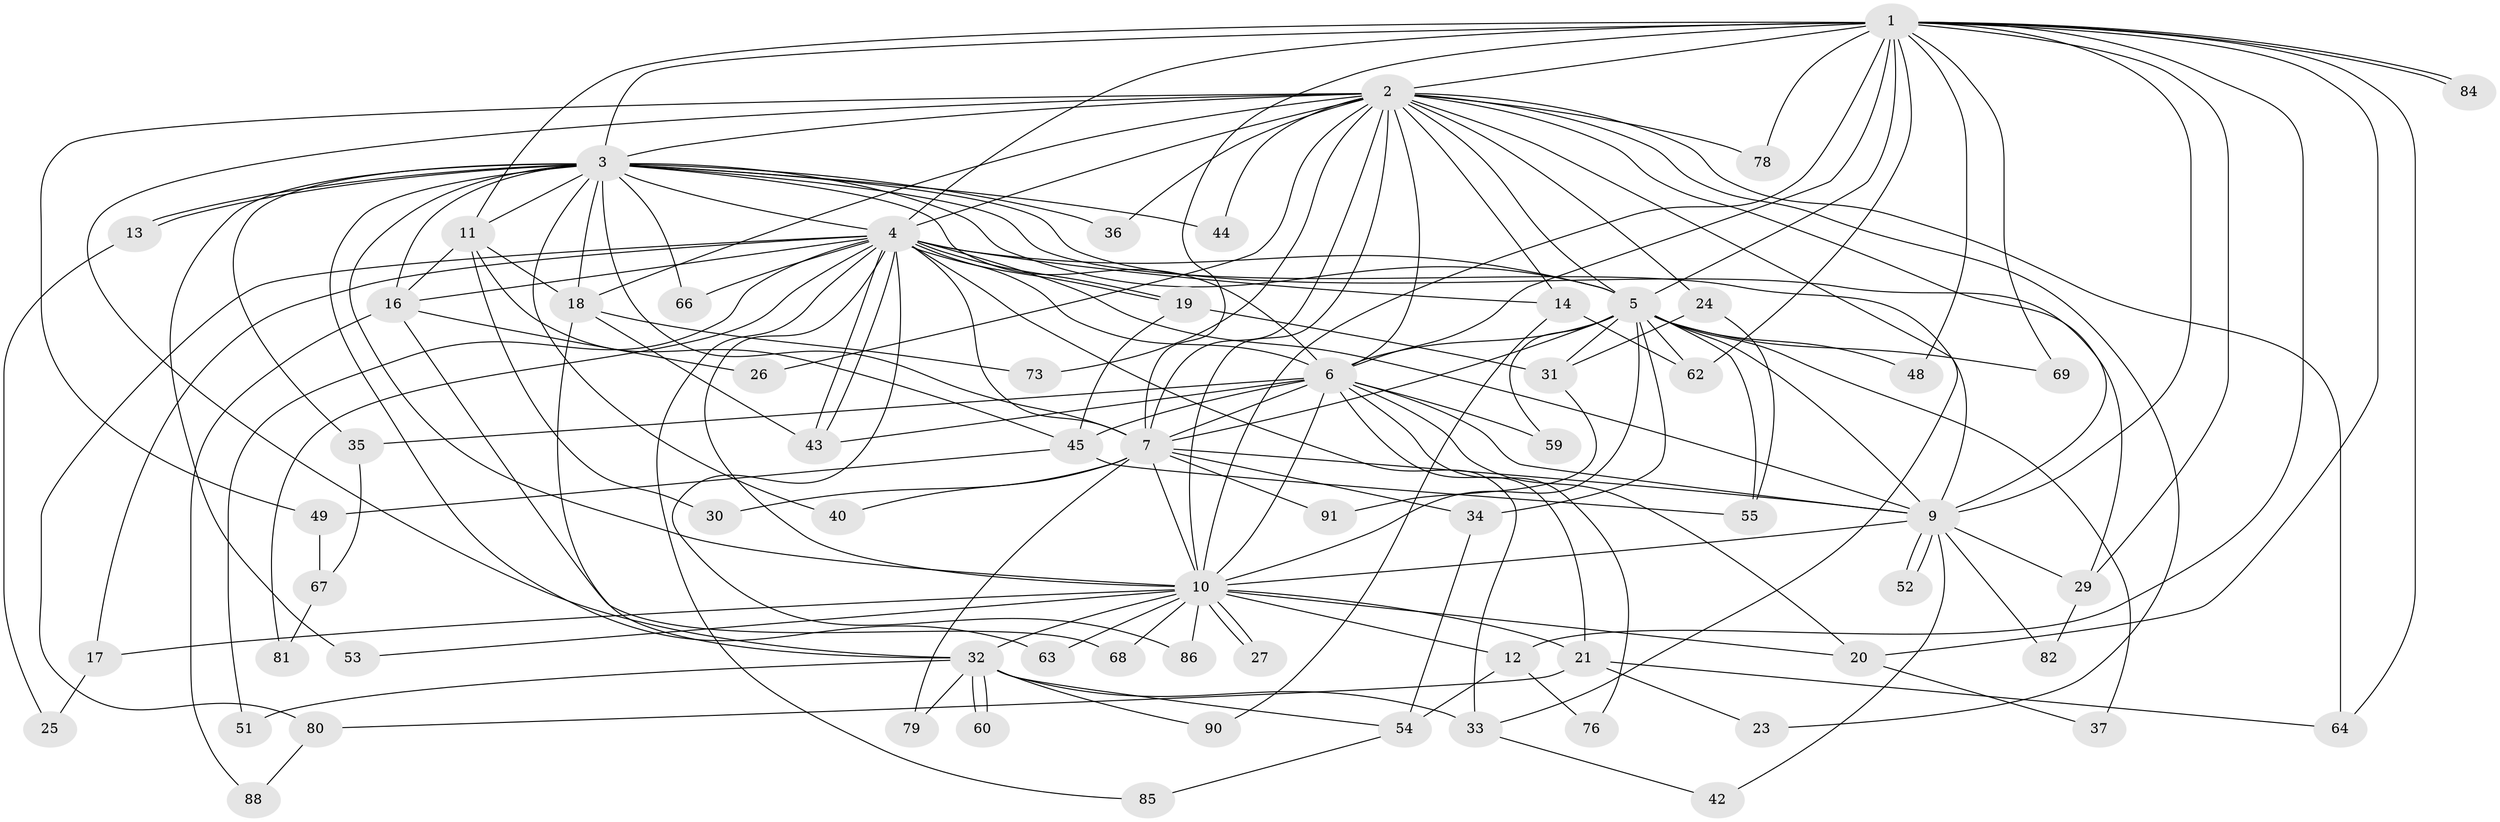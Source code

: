 // original degree distribution, {23: 0.03296703296703297, 17: 0.02197802197802198, 24: 0.01098901098901099, 16: 0.03296703296703297, 14: 0.01098901098901099, 6: 0.02197802197802198, 4: 0.07692307692307693, 3: 0.24175824175824176, 5: 0.04395604395604396, 2: 0.4945054945054945, 9: 0.01098901098901099}
// Generated by graph-tools (version 1.1) at 2025/41/03/06/25 10:41:35]
// undirected, 67 vertices, 165 edges
graph export_dot {
graph [start="1"]
  node [color=gray90,style=filled];
  1 [super="+50"];
  2 [super="+8"];
  3 [super="+87"];
  4 [super="+39"];
  5 [super="+28"];
  6 [super="+74"];
  7 [super="+15"];
  9 [super="+83"];
  10 [super="+38"];
  11 [super="+72"];
  12;
  13;
  14;
  16 [super="+22"];
  17;
  18 [super="+71"];
  19 [super="+58"];
  20 [super="+47"];
  21;
  23;
  24;
  25;
  26;
  27;
  29 [super="+65"];
  30;
  31 [super="+57"];
  32 [super="+46"];
  33 [super="+41"];
  34;
  35;
  36;
  37;
  40;
  42;
  43 [super="+61"];
  44;
  45 [super="+75"];
  48;
  49;
  51;
  52;
  53;
  54 [super="+77"];
  55 [super="+56"];
  59;
  60;
  62 [super="+89"];
  63;
  64 [super="+70"];
  66;
  67;
  68;
  69;
  73;
  76;
  78;
  79;
  80;
  81;
  82;
  84;
  85;
  86;
  88;
  90;
  91;
  1 -- 2 [weight=2];
  1 -- 3;
  1 -- 4;
  1 -- 5;
  1 -- 6 [weight=2];
  1 -- 7 [weight=2];
  1 -- 9 [weight=2];
  1 -- 10;
  1 -- 11;
  1 -- 12;
  1 -- 20;
  1 -- 29;
  1 -- 48;
  1 -- 62;
  1 -- 64;
  1 -- 69;
  1 -- 78;
  1 -- 84;
  1 -- 84;
  2 -- 3 [weight=2];
  2 -- 4 [weight=2];
  2 -- 5 [weight=2];
  2 -- 6 [weight=2];
  2 -- 7 [weight=2];
  2 -- 9 [weight=2];
  2 -- 10 [weight=3];
  2 -- 14;
  2 -- 23;
  2 -- 26;
  2 -- 33;
  2 -- 44;
  2 -- 64;
  2 -- 32;
  2 -- 36;
  2 -- 73;
  2 -- 78;
  2 -- 49;
  2 -- 18;
  2 -- 24;
  3 -- 4;
  3 -- 5;
  3 -- 6;
  3 -- 7;
  3 -- 9;
  3 -- 10 [weight=2];
  3 -- 11;
  3 -- 13;
  3 -- 13;
  3 -- 16;
  3 -- 18;
  3 -- 35;
  3 -- 36;
  3 -- 40;
  3 -- 44;
  3 -- 53;
  3 -- 63;
  3 -- 66;
  3 -- 29;
  4 -- 5 [weight=2];
  4 -- 6;
  4 -- 7;
  4 -- 9;
  4 -- 10;
  4 -- 14;
  4 -- 17;
  4 -- 19;
  4 -- 19;
  4 -- 33;
  4 -- 43;
  4 -- 43;
  4 -- 51;
  4 -- 66;
  4 -- 80;
  4 -- 81;
  4 -- 85;
  4 -- 86;
  4 -- 16;
  5 -- 6;
  5 -- 7;
  5 -- 9;
  5 -- 10 [weight=2];
  5 -- 31;
  5 -- 34;
  5 -- 37;
  5 -- 55;
  5 -- 59;
  5 -- 69;
  5 -- 48;
  5 -- 62;
  6 -- 7;
  6 -- 9;
  6 -- 10;
  6 -- 20;
  6 -- 21;
  6 -- 35;
  6 -- 59;
  6 -- 76;
  6 -- 43;
  6 -- 45;
  7 -- 9;
  7 -- 10;
  7 -- 30;
  7 -- 34;
  7 -- 40;
  7 -- 91;
  7 -- 79;
  9 -- 10 [weight=2];
  9 -- 29;
  9 -- 42;
  9 -- 52;
  9 -- 52;
  9 -- 82;
  10 -- 12;
  10 -- 17;
  10 -- 21;
  10 -- 27;
  10 -- 27;
  10 -- 32;
  10 -- 53;
  10 -- 63;
  10 -- 86;
  10 -- 20;
  10 -- 68;
  11 -- 16;
  11 -- 30;
  11 -- 45;
  11 -- 18;
  12 -- 54;
  12 -- 76;
  13 -- 25;
  14 -- 62;
  14 -- 90;
  16 -- 26;
  16 -- 88;
  16 -- 68;
  17 -- 25;
  18 -- 32;
  18 -- 73;
  18 -- 43;
  19 -- 31;
  19 -- 45 [weight=2];
  20 -- 37;
  21 -- 23;
  21 -- 80;
  21 -- 64;
  24 -- 55;
  24 -- 31;
  29 -- 82;
  31 -- 91;
  32 -- 51;
  32 -- 60;
  32 -- 60;
  32 -- 79;
  32 -- 90;
  32 -- 54;
  32 -- 33;
  33 -- 42;
  34 -- 54;
  35 -- 67;
  45 -- 49;
  45 -- 55;
  49 -- 67;
  54 -- 85;
  67 -- 81;
  80 -- 88;
}

